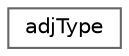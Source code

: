 digraph "Graphical Class Hierarchy"
{
 // LATEX_PDF_SIZE
  bgcolor="transparent";
  edge [fontname=Helvetica,fontsize=10,labelfontname=Helvetica,labelfontsize=10];
  node [fontname=Helvetica,fontsize=10,shape=box,height=0.2,width=0.4];
  rankdir="LR";
  Node0 [id="Node000000",label="adjType",height=0.2,width=0.4,color="grey40", fillcolor="white", style="filled",URL="$classadj_type.html",tooltip="Mesh adjacency (neighboring element for each element)"];
}
